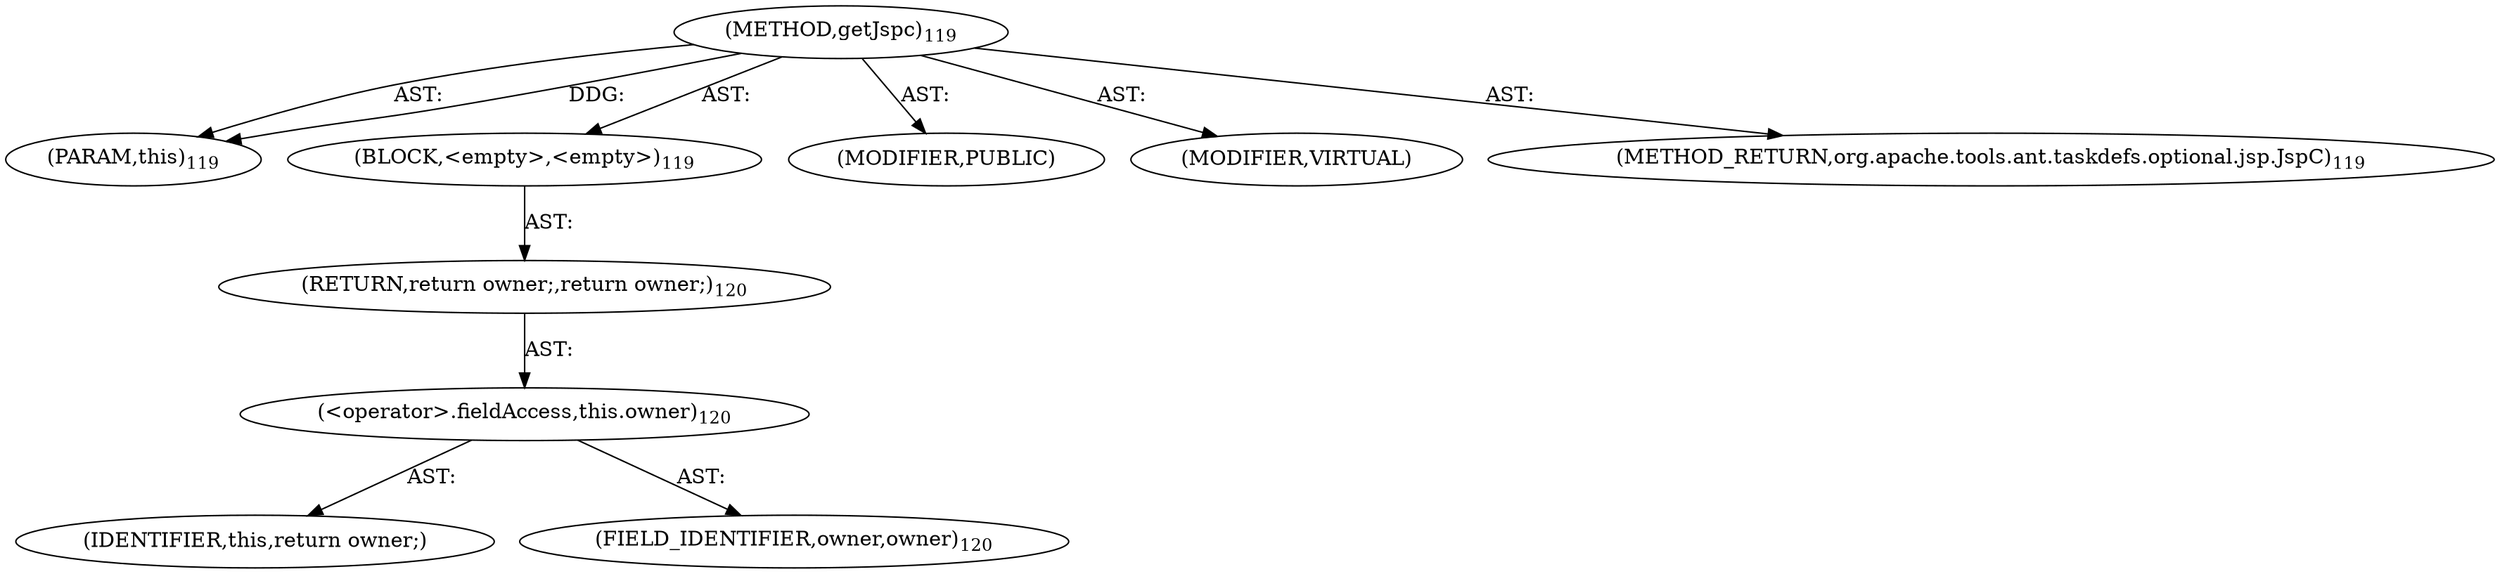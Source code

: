 digraph "getJspc" {  
"111669149698" [label = <(METHOD,getJspc)<SUB>119</SUB>> ]
"115964116999" [label = <(PARAM,this)<SUB>119</SUB>> ]
"25769803780" [label = <(BLOCK,&lt;empty&gt;,&lt;empty&gt;)<SUB>119</SUB>> ]
"146028888064" [label = <(RETURN,return owner;,return owner;)<SUB>120</SUB>> ]
"30064771102" [label = <(&lt;operator&gt;.fieldAccess,this.owner)<SUB>120</SUB>> ]
"68719476760" [label = <(IDENTIFIER,this,return owner;)> ]
"55834574853" [label = <(FIELD_IDENTIFIER,owner,owner)<SUB>120</SUB>> ]
"133143986183" [label = <(MODIFIER,PUBLIC)> ]
"133143986184" [label = <(MODIFIER,VIRTUAL)> ]
"128849018882" [label = <(METHOD_RETURN,org.apache.tools.ant.taskdefs.optional.jsp.JspC)<SUB>119</SUB>> ]
  "111669149698" -> "115964116999"  [ label = "AST: "] 
  "111669149698" -> "25769803780"  [ label = "AST: "] 
  "111669149698" -> "133143986183"  [ label = "AST: "] 
  "111669149698" -> "133143986184"  [ label = "AST: "] 
  "111669149698" -> "128849018882"  [ label = "AST: "] 
  "25769803780" -> "146028888064"  [ label = "AST: "] 
  "146028888064" -> "30064771102"  [ label = "AST: "] 
  "30064771102" -> "68719476760"  [ label = "AST: "] 
  "30064771102" -> "55834574853"  [ label = "AST: "] 
  "111669149698" -> "115964116999"  [ label = "DDG: "] 
}
